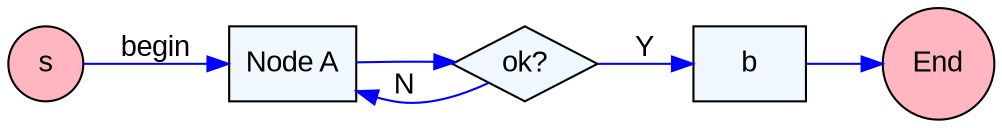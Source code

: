 /* My file
 */
digraph G {
  graph [ label="", bgcolor="white",
    fontname="Arial", rankdir="LR"]
  node [fontname="Arial", shape="box",
    style="filled", fillcolor="AliceBlue"]
  edge [fontname="Arial", color="Blue",
    dir="forward"]
_s [label="s", shape="circle",
  fillcolor="LightPink"]
_e [label="End", shape="circle",
  fillcolor="LightPink"]
a [label="Node A"]
b [label="b"]
if_ok [label="ok?",shape="diamond"]

// Links
_s->a [label="begin"]
a->if_ok [label=""]
if_ok->a [label="N"]
if_ok->b [label="Y"]
b->_e [label=""]
}
